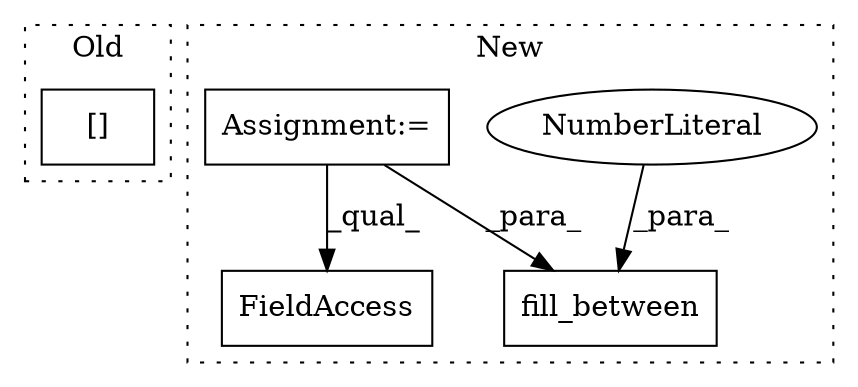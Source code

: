 digraph G {
subgraph cluster0 {
1 [label="[]" a="2" s="19856,19870" l="4,1" shape="box"];
label = "Old";
style="dotted";
}
subgraph cluster1 {
2 [label="fill_between" a="32" s="18522,18583" l="13,1" shape="box"];
3 [label="NumberLiteral" a="34" s="18580" l="3" shape="ellipse"];
4 [label="Assignment:=" a="7" s="17690" l="1" shape="box"];
5 [label="FieldAccess" a="22" s="18348" l="31" shape="box"];
label = "New";
style="dotted";
}
3 -> 2 [label="_para_"];
4 -> 5 [label="_qual_"];
4 -> 2 [label="_para_"];
}